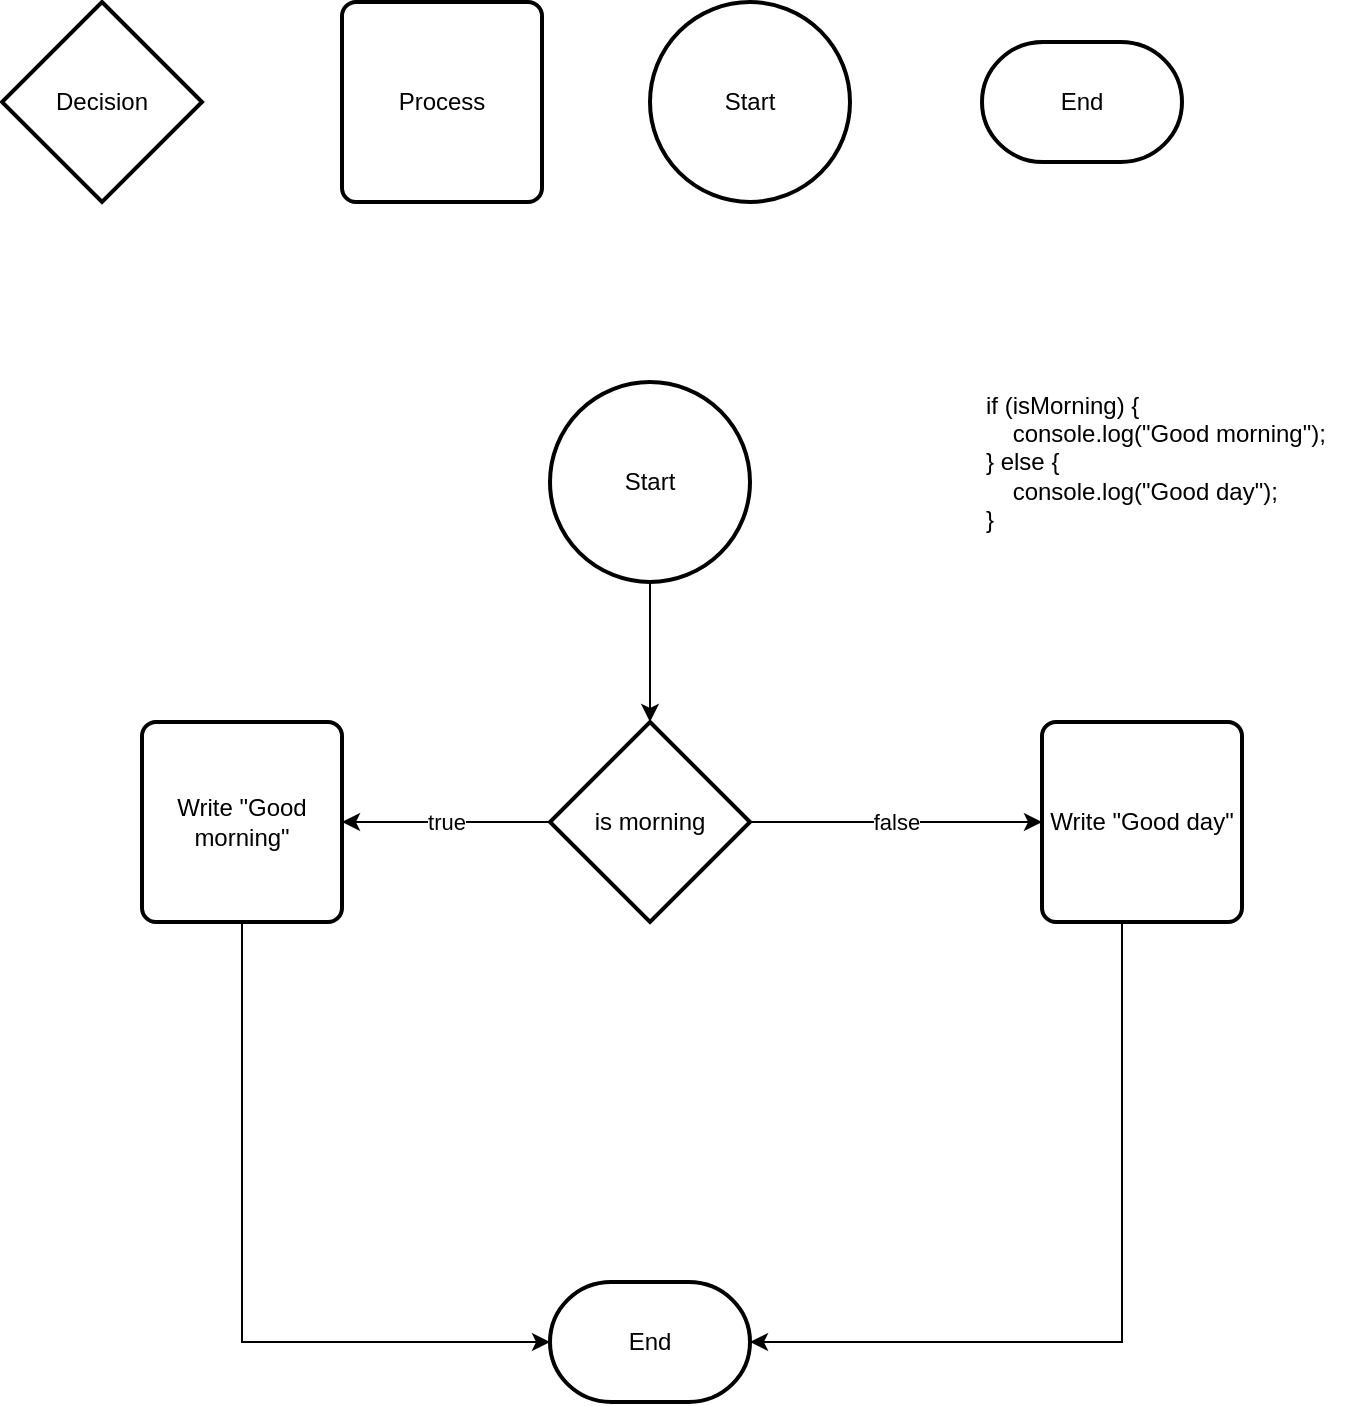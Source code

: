 <mxfile version="14.9.0" type="github" pages="6">
  <diagram id="Y5a2vj_OQzmGsMsnUOmU" name="Say hello">
    <mxGraphModel dx="1422" dy="781" grid="1" gridSize="10" guides="1" tooltips="1" connect="1" arrows="1" fold="1" page="1" pageScale="1" pageWidth="827" pageHeight="1169" math="0" shadow="0">
      <root>
        <mxCell id="0" />
        <mxCell id="1" parent="0" />
        <mxCell id="wNUS6FdOR8mtn1y2jUmh-1" value="Decision" style="strokeWidth=2;html=1;shape=mxgraph.flowchart.decision;whiteSpace=wrap;" parent="1" vertex="1">
          <mxGeometry x="40" y="40" width="100" height="100" as="geometry" />
        </mxCell>
        <mxCell id="wNUS6FdOR8mtn1y2jUmh-2" value="Process" style="rounded=1;whiteSpace=wrap;html=1;absoluteArcSize=1;arcSize=14;strokeWidth=2;" parent="1" vertex="1">
          <mxGeometry x="210" y="40" width="100" height="100" as="geometry" />
        </mxCell>
        <mxCell id="wNUS6FdOR8mtn1y2jUmh-4" value="Start" style="strokeWidth=2;html=1;shape=mxgraph.flowchart.start_2;whiteSpace=wrap;" parent="1" vertex="1">
          <mxGeometry x="364" y="40" width="100" height="100" as="geometry" />
        </mxCell>
        <mxCell id="wNUS6FdOR8mtn1y2jUmh-5" value="End" style="strokeWidth=2;html=1;shape=mxgraph.flowchart.terminator;whiteSpace=wrap;" parent="1" vertex="1">
          <mxGeometry x="530" y="60" width="100" height="60" as="geometry" />
        </mxCell>
        <mxCell id="wNUS6FdOR8mtn1y2jUmh-8" style="edgeStyle=orthogonalEdgeStyle;rounded=0;orthogonalLoop=1;jettySize=auto;html=1;" parent="1" source="wNUS6FdOR8mtn1y2jUmh-6" target="wNUS6FdOR8mtn1y2jUmh-7" edge="1">
          <mxGeometry relative="1" as="geometry" />
        </mxCell>
        <mxCell id="wNUS6FdOR8mtn1y2jUmh-6" value="Start" style="strokeWidth=2;html=1;shape=mxgraph.flowchart.start_2;whiteSpace=wrap;" parent="1" vertex="1">
          <mxGeometry x="314" y="230" width="100" height="100" as="geometry" />
        </mxCell>
        <mxCell id="wNUS6FdOR8mtn1y2jUmh-10" value="true" style="edgeStyle=orthogonalEdgeStyle;rounded=0;orthogonalLoop=1;jettySize=auto;html=1;entryX=1;entryY=0.5;entryDx=0;entryDy=0;" parent="1" source="wNUS6FdOR8mtn1y2jUmh-7" target="wNUS6FdOR8mtn1y2jUmh-9" edge="1">
          <mxGeometry relative="1" as="geometry" />
        </mxCell>
        <mxCell id="wNUS6FdOR8mtn1y2jUmh-13" value="&lt;div&gt;false&lt;/div&gt;" style="edgeStyle=orthogonalEdgeStyle;rounded=0;orthogonalLoop=1;jettySize=auto;html=1;" parent="1" source="wNUS6FdOR8mtn1y2jUmh-7" target="wNUS6FdOR8mtn1y2jUmh-12" edge="1">
          <mxGeometry relative="1" as="geometry" />
        </mxCell>
        <mxCell id="wNUS6FdOR8mtn1y2jUmh-7" value="is morning" style="strokeWidth=2;html=1;shape=mxgraph.flowchart.decision;whiteSpace=wrap;" parent="1" vertex="1">
          <mxGeometry x="314" y="400" width="100" height="100" as="geometry" />
        </mxCell>
        <mxCell id="wNUS6FdOR8mtn1y2jUmh-15" style="edgeStyle=orthogonalEdgeStyle;rounded=0;orthogonalLoop=1;jettySize=auto;html=1;entryX=0;entryY=0.5;entryDx=0;entryDy=0;entryPerimeter=0;" parent="1" source="wNUS6FdOR8mtn1y2jUmh-9" target="wNUS6FdOR8mtn1y2jUmh-14" edge="1">
          <mxGeometry relative="1" as="geometry">
            <Array as="points">
              <mxPoint x="160" y="710" />
            </Array>
          </mxGeometry>
        </mxCell>
        <mxCell id="wNUS6FdOR8mtn1y2jUmh-9" value="Write &quot;Good morning&quot;" style="rounded=1;whiteSpace=wrap;html=1;absoluteArcSize=1;arcSize=14;strokeWidth=2;" parent="1" vertex="1">
          <mxGeometry x="110" y="400" width="100" height="100" as="geometry" />
        </mxCell>
        <mxCell id="wNUS6FdOR8mtn1y2jUmh-16" style="edgeStyle=orthogonalEdgeStyle;rounded=0;orthogonalLoop=1;jettySize=auto;html=1;entryX=1;entryY=0.5;entryDx=0;entryDy=0;entryPerimeter=0;" parent="1" source="wNUS6FdOR8mtn1y2jUmh-12" target="wNUS6FdOR8mtn1y2jUmh-14" edge="1">
          <mxGeometry relative="1" as="geometry">
            <Array as="points">
              <mxPoint x="600" y="710" />
            </Array>
          </mxGeometry>
        </mxCell>
        <mxCell id="wNUS6FdOR8mtn1y2jUmh-12" value="Write &quot;Good day&quot;" style="rounded=1;whiteSpace=wrap;html=1;absoluteArcSize=1;arcSize=14;strokeWidth=2;" parent="1" vertex="1">
          <mxGeometry x="560" y="400" width="100" height="100" as="geometry" />
        </mxCell>
        <mxCell id="wNUS6FdOR8mtn1y2jUmh-14" value="End" style="strokeWidth=2;html=1;shape=mxgraph.flowchart.terminator;whiteSpace=wrap;" parent="1" vertex="1">
          <mxGeometry x="314" y="680" width="100" height="60" as="geometry" />
        </mxCell>
        <mxCell id="ftzjLBgZNZGpAym3wlFw-1" value="&lt;div&gt;if (isMorning) {&lt;/div&gt;&lt;div&gt;&amp;nbsp;&amp;nbsp;&amp;nbsp; console.log(&quot;Good morning&quot;);&lt;/div&gt;&lt;div&gt;} else {&lt;/div&gt;&lt;div&gt;&amp;nbsp;&amp;nbsp;&amp;nbsp; console.log(&quot;Good day&quot;);&lt;/div&gt;&lt;div&gt;}&lt;br&gt;&lt;/div&gt;" style="text;html=1;align=left;verticalAlign=middle;resizable=0;points=[];autosize=1;strokeColor=none;" parent="1" vertex="1">
          <mxGeometry x="530" y="230" width="190" height="80" as="geometry" />
        </mxCell>
      </root>
    </mxGraphModel>
  </diagram>
  <diagram name="Buy bread" id="WavWvkCAXRa1i_9AfO5F">
    <mxGraphModel dx="1422" dy="781" grid="1" gridSize="10" guides="1" tooltips="1" connect="1" arrows="1" fold="1" page="1" pageScale="1" pageWidth="827" pageHeight="1169" math="0" shadow="0">
      <root>
        <mxCell id="6FgMODrh_we2EhlMn0q0-0" />
        <mxCell id="6FgMODrh_we2EhlMn0q0-1" parent="6FgMODrh_we2EhlMn0q0-0" />
        <mxCell id="msH5zjxl-tBevuuSO7mj-2" value="true" style="edgeStyle=orthogonalEdgeStyle;rounded=0;orthogonalLoop=1;jettySize=auto;html=1;" parent="6FgMODrh_we2EhlMn0q0-1" source="6FgMODrh_we2EhlMn0q0-2" target="msH5zjxl-tBevuuSO7mj-1" edge="1">
          <mxGeometry relative="1" as="geometry" />
        </mxCell>
        <mxCell id="msH5zjxl-tBevuuSO7mj-3" value="false" style="edgeStyle=orthogonalEdgeStyle;rounded=0;orthogonalLoop=1;jettySize=auto;html=1;entryX=0;entryY=0.5;entryDx=0;entryDy=0;entryPerimeter=0;" parent="6FgMODrh_we2EhlMn0q0-1" source="6FgMODrh_we2EhlMn0q0-2" target="6FgMODrh_we2EhlMn0q0-5" edge="1">
          <mxGeometry relative="1" as="geometry" />
        </mxCell>
        <mxCell id="6FgMODrh_we2EhlMn0q0-2" value="Shop has bread" style="strokeWidth=2;html=1;shape=mxgraph.flowchart.decision;whiteSpace=wrap;" parent="6FgMODrh_we2EhlMn0q0-1" vertex="1">
          <mxGeometry x="330" y="380" width="100" height="100" as="geometry" />
        </mxCell>
        <mxCell id="6FgMODrh_we2EhlMn0q0-3" value="Process" style="rounded=1;whiteSpace=wrap;html=1;absoluteArcSize=1;arcSize=14;strokeWidth=2;" parent="6FgMODrh_we2EhlMn0q0-1" vertex="1">
          <mxGeometry x="210" y="40" width="100" height="100" as="geometry" />
        </mxCell>
        <mxCell id="6FgMODrh_we2EhlMn0q0-4" value="Start" style="strokeWidth=2;html=1;shape=mxgraph.flowchart.start_2;whiteSpace=wrap;" parent="6FgMODrh_we2EhlMn0q0-1" vertex="1">
          <mxGeometry x="364" y="40" width="100" height="100" as="geometry" />
        </mxCell>
        <mxCell id="6FgMODrh_we2EhlMn0q0-5" value="End" style="strokeWidth=2;html=1;shape=mxgraph.flowchart.terminator;whiteSpace=wrap;" parent="6FgMODrh_we2EhlMn0q0-1" vertex="1">
          <mxGeometry x="590" y="400" width="100" height="60" as="geometry" />
        </mxCell>
        <mxCell id="6FgMODrh_we2EhlMn0q0-17" style="edgeStyle=orthogonalEdgeStyle;rounded=0;orthogonalLoop=1;jettySize=auto;html=1;" parent="6FgMODrh_we2EhlMn0q0-1" source="6FgMODrh_we2EhlMn0q0-16" target="6FgMODrh_we2EhlMn0q0-2" edge="1">
          <mxGeometry relative="1" as="geometry" />
        </mxCell>
        <mxCell id="6FgMODrh_we2EhlMn0q0-16" value="Start" style="strokeWidth=2;html=1;shape=mxgraph.flowchart.start_2;whiteSpace=wrap;" parent="6FgMODrh_we2EhlMn0q0-1" vertex="1">
          <mxGeometry x="330" y="200" width="100" height="100" as="geometry" />
        </mxCell>
        <mxCell id="msH5zjxl-tBevuuSO7mj-0" value="Decision" style="strokeWidth=2;html=1;shape=mxgraph.flowchart.decision;whiteSpace=wrap;" parent="6FgMODrh_we2EhlMn0q0-1" vertex="1">
          <mxGeometry x="40" y="40" width="100" height="100" as="geometry" />
        </mxCell>
        <mxCell id="msH5zjxl-tBevuuSO7mj-4" style="edgeStyle=orthogonalEdgeStyle;rounded=0;orthogonalLoop=1;jettySize=auto;html=1;entryX=0.5;entryY=1;entryDx=0;entryDy=0;entryPerimeter=0;" parent="6FgMODrh_we2EhlMn0q0-1" source="msH5zjxl-tBevuuSO7mj-1" target="6FgMODrh_we2EhlMn0q0-2" edge="1">
          <mxGeometry relative="1" as="geometry">
            <Array as="points">
              <mxPoint x="160" y="570" />
              <mxPoint x="380" y="570" />
            </Array>
          </mxGeometry>
        </mxCell>
        <mxCell id="msH5zjxl-tBevuuSO7mj-1" value="Buy 1 piece of bread" style="rounded=1;whiteSpace=wrap;html=1;absoluteArcSize=1;arcSize=14;strokeWidth=2;" parent="6FgMODrh_we2EhlMn0q0-1" vertex="1">
          <mxGeometry x="100" y="380" width="100" height="100" as="geometry" />
        </mxCell>
        <mxCell id="7EnZ2ab179CBCZkg-KlF-0" value="End" style="strokeWidth=2;html=1;shape=mxgraph.flowchart.terminator;whiteSpace=wrap;" parent="6FgMODrh_we2EhlMn0q0-1" vertex="1">
          <mxGeometry x="540" y="60" width="100" height="60" as="geometry" />
        </mxCell>
        <mxCell id="7EnZ2ab179CBCZkg-KlF-1" value="&lt;div&gt;while (shop.hasBread()) {&lt;/div&gt;&lt;div&gt;&amp;nbsp;&amp;nbsp;&amp;nbsp; buyOnePieceOfBread();&lt;br&gt;&lt;/div&gt;&lt;div&gt;}&lt;br&gt;&lt;/div&gt;" style="text;html=1;align=left;verticalAlign=middle;resizable=0;points=[];autosize=1;strokeColor=none;" parent="6FgMODrh_we2EhlMn0q0-1" vertex="1">
          <mxGeometry x="540" y="175" width="160" height="50" as="geometry" />
        </mxCell>
      </root>
    </mxGraphModel>
  </diagram>
  <diagram name="Line of stars" id="p4W7nrzcCYBFfy-iRy0a">
    <mxGraphModel dx="1422" dy="781" grid="1" gridSize="10" guides="1" tooltips="1" connect="1" arrows="1" fold="1" page="1" pageScale="1" pageWidth="827" pageHeight="1169" math="0" shadow="0">
      <root>
        <mxCell id="DqWse3bgvRG8Bnr3TOvx-0" />
        <mxCell id="DqWse3bgvRG8Bnr3TOvx-1" parent="DqWse3bgvRG8Bnr3TOvx-0" />
        <mxCell id="DqWse3bgvRG8Bnr3TOvx-2" value="true" style="edgeStyle=orthogonalEdgeStyle;rounded=0;orthogonalLoop=1;jettySize=auto;html=1;" parent="DqWse3bgvRG8Bnr3TOvx-1" source="DqWse3bgvRG8Bnr3TOvx-4" target="DqWse3bgvRG8Bnr3TOvx-12" edge="1">
          <mxGeometry relative="1" as="geometry" />
        </mxCell>
        <mxCell id="DqWse3bgvRG8Bnr3TOvx-3" value="false" style="edgeStyle=orthogonalEdgeStyle;rounded=0;orthogonalLoop=1;jettySize=auto;html=1;entryX=0;entryY=0.5;entryDx=0;entryDy=0;entryPerimeter=0;" parent="DqWse3bgvRG8Bnr3TOvx-1" source="DqWse3bgvRG8Bnr3TOvx-4" target="DqWse3bgvRG8Bnr3TOvx-7" edge="1">
          <mxGeometry relative="1" as="geometry" />
        </mxCell>
        <mxCell id="DqWse3bgvRG8Bnr3TOvx-4" value="counter &amp;lt; 10" style="strokeWidth=2;html=1;shape=mxgraph.flowchart.decision;whiteSpace=wrap;" parent="DqWse3bgvRG8Bnr3TOvx-1" vertex="1">
          <mxGeometry x="330" y="550" width="100" height="100" as="geometry" />
        </mxCell>
        <mxCell id="jE8JfjqD0nyGsPPF13w--1" value="" style="edgeStyle=orthogonalEdgeStyle;rounded=0;orthogonalLoop=1;jettySize=auto;html=1;" parent="DqWse3bgvRG8Bnr3TOvx-1" source="DqWse3bgvRG8Bnr3TOvx-5" target="DqWse3bgvRG8Bnr3TOvx-4" edge="1">
          <mxGeometry relative="1" as="geometry" />
        </mxCell>
        <mxCell id="DqWse3bgvRG8Bnr3TOvx-5" value="Initialise counter to 0" style="rounded=1;whiteSpace=wrap;html=1;absoluteArcSize=1;arcSize=14;strokeWidth=2;" parent="DqWse3bgvRG8Bnr3TOvx-1" vertex="1">
          <mxGeometry x="330" y="360" width="100" height="100" as="geometry" />
        </mxCell>
        <mxCell id="DqWse3bgvRG8Bnr3TOvx-6" value="Start" style="strokeWidth=2;html=1;shape=mxgraph.flowchart.start_2;whiteSpace=wrap;" parent="DqWse3bgvRG8Bnr3TOvx-1" vertex="1">
          <mxGeometry x="364" y="40" width="100" height="100" as="geometry" />
        </mxCell>
        <mxCell id="DqWse3bgvRG8Bnr3TOvx-7" value="End" style="strokeWidth=2;html=1;shape=mxgraph.flowchart.terminator;whiteSpace=wrap;" parent="DqWse3bgvRG8Bnr3TOvx-1" vertex="1">
          <mxGeometry x="590" y="570" width="100" height="60" as="geometry" />
        </mxCell>
        <mxCell id="DqWse3bgvRG8Bnr3TOvx-8" style="edgeStyle=orthogonalEdgeStyle;rounded=0;orthogonalLoop=1;jettySize=auto;html=1;" parent="DqWse3bgvRG8Bnr3TOvx-1" source="DqWse3bgvRG8Bnr3TOvx-9" edge="1">
          <mxGeometry relative="1" as="geometry">
            <mxPoint x="380" y="360" as="targetPoint" />
          </mxGeometry>
        </mxCell>
        <mxCell id="DqWse3bgvRG8Bnr3TOvx-9" value="Start" style="strokeWidth=2;html=1;shape=mxgraph.flowchart.start_2;whiteSpace=wrap;" parent="DqWse3bgvRG8Bnr3TOvx-1" vertex="1">
          <mxGeometry x="330" y="200" width="100" height="100" as="geometry" />
        </mxCell>
        <mxCell id="DqWse3bgvRG8Bnr3TOvx-10" value="Decision" style="strokeWidth=2;html=1;shape=mxgraph.flowchart.decision;whiteSpace=wrap;" parent="DqWse3bgvRG8Bnr3TOvx-1" vertex="1">
          <mxGeometry x="40" y="40" width="100" height="100" as="geometry" />
        </mxCell>
        <mxCell id="jE8JfjqD0nyGsPPF13w--4" value="" style="edgeStyle=orthogonalEdgeStyle;rounded=0;orthogonalLoop=1;jettySize=auto;html=1;" parent="DqWse3bgvRG8Bnr3TOvx-1" source="DqWse3bgvRG8Bnr3TOvx-12" target="jE8JfjqD0nyGsPPF13w--3" edge="1">
          <mxGeometry relative="1" as="geometry" />
        </mxCell>
        <mxCell id="DqWse3bgvRG8Bnr3TOvx-12" value="write one *" style="rounded=1;whiteSpace=wrap;html=1;absoluteArcSize=1;arcSize=14;strokeWidth=2;" parent="DqWse3bgvRG8Bnr3TOvx-1" vertex="1">
          <mxGeometry x="100" y="550" width="100" height="100" as="geometry" />
        </mxCell>
        <mxCell id="DqWse3bgvRG8Bnr3TOvx-13" value="End" style="strokeWidth=2;html=1;shape=mxgraph.flowchart.terminator;whiteSpace=wrap;" parent="DqWse3bgvRG8Bnr3TOvx-1" vertex="1">
          <mxGeometry x="540" y="60" width="100" height="60" as="geometry" />
        </mxCell>
        <mxCell id="DqWse3bgvRG8Bnr3TOvx-14" value="&lt;div&gt;let counter = 0;&lt;br&gt;&lt;/div&gt;&lt;div&gt;while (counter &amp;lt; 10) {&lt;/div&gt;&lt;div&gt;&amp;nbsp;&amp;nbsp;&amp;nbsp; console.log(&#39;*&#39;);&lt;/div&gt;&lt;div&gt;&amp;nbsp;&amp;nbsp;&amp;nbsp; counter = counter + 1;&lt;br&gt;&lt;/div&gt;&lt;div&gt;}&lt;br&gt;&lt;/div&gt;" style="text;html=1;align=left;verticalAlign=middle;resizable=0;points=[];autosize=1;strokeColor=none;" parent="DqWse3bgvRG8Bnr3TOvx-1" vertex="1">
          <mxGeometry x="540" y="160" width="150" height="80" as="geometry" />
        </mxCell>
        <mxCell id="jE8JfjqD0nyGsPPF13w--2" value="Process" style="rounded=1;whiteSpace=wrap;html=1;absoluteArcSize=1;arcSize=14;strokeWidth=2;" parent="DqWse3bgvRG8Bnr3TOvx-1" vertex="1">
          <mxGeometry x="200" y="40" width="100" height="100" as="geometry" />
        </mxCell>
        <mxCell id="jE8JfjqD0nyGsPPF13w--5" style="edgeStyle=orthogonalEdgeStyle;rounded=0;orthogonalLoop=1;jettySize=auto;html=1;entryX=0.5;entryY=1;entryDx=0;entryDy=0;entryPerimeter=0;" parent="DqWse3bgvRG8Bnr3TOvx-1" source="jE8JfjqD0nyGsPPF13w--3" target="DqWse3bgvRG8Bnr3TOvx-4" edge="1">
          <mxGeometry relative="1" as="geometry" />
        </mxCell>
        <mxCell id="jE8JfjqD0nyGsPPF13w--3" value="Increment the counter by 1" style="rounded=1;whiteSpace=wrap;html=1;absoluteArcSize=1;arcSize=14;strokeWidth=2;" parent="DqWse3bgvRG8Bnr3TOvx-1" vertex="1">
          <mxGeometry x="100" y="740" width="100" height="100" as="geometry" />
        </mxCell>
      </root>
    </mxGraphModel>
  </diagram>
  <diagram id="r1QrRiqv8Yw6g9XOdqj7" name="Stardash">
    <mxGraphModel dx="1422" dy="781" grid="1" gridSize="10" guides="1" tooltips="1" connect="1" arrows="1" fold="1" page="1" pageScale="1" pageWidth="827" pageHeight="1169" math="0" shadow="0">
      <root>
        <mxCell id="m4nPwGEj-3W61fiVQZei-0" />
        <mxCell id="m4nPwGEj-3W61fiVQZei-1" parent="m4nPwGEj-3W61fiVQZei-0" />
        <mxCell id="yTi6UgXoOPObckNXC-Yf-0" value="true" style="edgeStyle=orthogonalEdgeStyle;rounded=0;orthogonalLoop=1;jettySize=auto;html=1;entryX=0.5;entryY=0;entryDx=0;entryDy=0;entryPerimeter=0;" parent="m4nPwGEj-3W61fiVQZei-1" source="yTi6UgXoOPObckNXC-Yf-2" target="yTi6UgXoOPObckNXC-Yf-17" edge="1">
          <mxGeometry relative="1" as="geometry">
            <mxPoint x="250" y="570" as="targetPoint" />
          </mxGeometry>
        </mxCell>
        <mxCell id="yTi6UgXoOPObckNXC-Yf-1" value="false" style="edgeStyle=orthogonalEdgeStyle;rounded=0;orthogonalLoop=1;jettySize=auto;html=1;entryX=0;entryY=0.5;entryDx=0;entryDy=0;entryPerimeter=0;" parent="m4nPwGEj-3W61fiVQZei-1" source="yTi6UgXoOPObckNXC-Yf-2" target="yTi6UgXoOPObckNXC-Yf-6" edge="1">
          <mxGeometry relative="1" as="geometry" />
        </mxCell>
        <mxCell id="yTi6UgXoOPObckNXC-Yf-2" value="counter &amp;lt; 10" style="strokeWidth=2;html=1;shape=mxgraph.flowchart.decision;whiteSpace=wrap;" parent="m4nPwGEj-3W61fiVQZei-1" vertex="1">
          <mxGeometry x="330" y="550" width="100" height="100" as="geometry" />
        </mxCell>
        <mxCell id="yTi6UgXoOPObckNXC-Yf-3" value="" style="edgeStyle=orthogonalEdgeStyle;rounded=0;orthogonalLoop=1;jettySize=auto;html=1;" parent="m4nPwGEj-3W61fiVQZei-1" source="yTi6UgXoOPObckNXC-Yf-4" target="yTi6UgXoOPObckNXC-Yf-2" edge="1">
          <mxGeometry relative="1" as="geometry" />
        </mxCell>
        <mxCell id="yTi6UgXoOPObckNXC-Yf-4" value="Initialise counter to 0" style="rounded=1;whiteSpace=wrap;html=1;absoluteArcSize=1;arcSize=14;strokeWidth=2;" parent="m4nPwGEj-3W61fiVQZei-1" vertex="1">
          <mxGeometry x="330" y="360" width="100" height="100" as="geometry" />
        </mxCell>
        <mxCell id="yTi6UgXoOPObckNXC-Yf-5" value="Start" style="strokeWidth=2;html=1;shape=mxgraph.flowchart.start_2;whiteSpace=wrap;" parent="m4nPwGEj-3W61fiVQZei-1" vertex="1">
          <mxGeometry x="364" y="40" width="100" height="100" as="geometry" />
        </mxCell>
        <mxCell id="yTi6UgXoOPObckNXC-Yf-6" value="End" style="strokeWidth=2;html=1;shape=mxgraph.flowchart.terminator;whiteSpace=wrap;" parent="m4nPwGEj-3W61fiVQZei-1" vertex="1">
          <mxGeometry x="590" y="570" width="100" height="60" as="geometry" />
        </mxCell>
        <mxCell id="yTi6UgXoOPObckNXC-Yf-7" style="edgeStyle=orthogonalEdgeStyle;rounded=0;orthogonalLoop=1;jettySize=auto;html=1;" parent="m4nPwGEj-3W61fiVQZei-1" source="yTi6UgXoOPObckNXC-Yf-8" edge="1">
          <mxGeometry relative="1" as="geometry">
            <mxPoint x="380" y="360" as="targetPoint" />
          </mxGeometry>
        </mxCell>
        <mxCell id="yTi6UgXoOPObckNXC-Yf-8" value="Start" style="strokeWidth=2;html=1;shape=mxgraph.flowchart.start_2;whiteSpace=wrap;" parent="m4nPwGEj-3W61fiVQZei-1" vertex="1">
          <mxGeometry x="330" y="200" width="100" height="100" as="geometry" />
        </mxCell>
        <mxCell id="yTi6UgXoOPObckNXC-Yf-9" value="Decision" style="strokeWidth=2;html=1;shape=mxgraph.flowchart.decision;whiteSpace=wrap;" parent="m4nPwGEj-3W61fiVQZei-1" vertex="1">
          <mxGeometry x="40" y="40" width="100" height="100" as="geometry" />
        </mxCell>
        <mxCell id="yTi6UgXoOPObckNXC-Yf-10" value="" style="edgeStyle=orthogonalEdgeStyle;rounded=0;orthogonalLoop=1;jettySize=auto;html=1;exitX=0.5;exitY=1;exitDx=0;exitDy=0;entryX=0;entryY=0.5;entryDx=0;entryDy=0;" parent="m4nPwGEj-3W61fiVQZei-1" source="yTi6UgXoOPObckNXC-Yf-11" target="yTi6UgXoOPObckNXC-Yf-16" edge="1">
          <mxGeometry relative="1" as="geometry" />
        </mxCell>
        <mxCell id="yTi6UgXoOPObckNXC-Yf-11" value="write one -" style="rounded=1;whiteSpace=wrap;html=1;absoluteArcSize=1;arcSize=14;strokeWidth=2;" parent="m4nPwGEj-3W61fiVQZei-1" vertex="1">
          <mxGeometry x="10" y="890" width="100" height="100" as="geometry" />
        </mxCell>
        <mxCell id="yTi6UgXoOPObckNXC-Yf-12" value="End" style="strokeWidth=2;html=1;shape=mxgraph.flowchart.terminator;whiteSpace=wrap;" parent="m4nPwGEj-3W61fiVQZei-1" vertex="1">
          <mxGeometry x="540" y="60" width="100" height="60" as="geometry" />
        </mxCell>
        <mxCell id="yTi6UgXoOPObckNXC-Yf-13" value="&lt;div&gt;let counter = 0;&lt;br&gt;&lt;/div&gt;&lt;div&gt;while (counter &amp;lt; 10) {&lt;/div&gt;&lt;div&gt;&amp;nbsp;&amp;nbsp;&amp;nbsp; if (counter % 2 === 1) {&lt;/div&gt;&lt;div&gt;&amp;nbsp;&amp;nbsp;&amp;nbsp;&amp;nbsp;&amp;nbsp;&amp;nbsp;&amp;nbsp; console.log(&#39;-&#39;);&lt;/div&gt;&lt;div&gt;&amp;nbsp;&amp;nbsp;&amp;nbsp; } else {&lt;/div&gt;&lt;div&gt;&amp;nbsp; &amp;nbsp;&amp;nbsp; &amp;nbsp;&amp;nbsp; console.log(&#39;*&#39;);&lt;/div&gt;&lt;div&gt;&amp;nbsp;&amp;nbsp;&amp;nbsp; }&lt;br&gt;&lt;/div&gt;&lt;div&gt;&amp;nbsp;&amp;nbsp;&amp;nbsp; counter = counter + 1;&lt;br&gt;&lt;/div&gt;&lt;div&gt;}&lt;br&gt;&lt;/div&gt;" style="text;html=1;align=left;verticalAlign=middle;resizable=0;points=[];autosize=1;strokeColor=none;" parent="m4nPwGEj-3W61fiVQZei-1" vertex="1">
          <mxGeometry x="580" y="200" width="150" height="130" as="geometry" />
        </mxCell>
        <mxCell id="yTi6UgXoOPObckNXC-Yf-14" value="Process" style="rounded=1;whiteSpace=wrap;html=1;absoluteArcSize=1;arcSize=14;strokeWidth=2;" parent="m4nPwGEj-3W61fiVQZei-1" vertex="1">
          <mxGeometry x="200" y="40" width="100" height="100" as="geometry" />
        </mxCell>
        <mxCell id="yTi6UgXoOPObckNXC-Yf-15" style="edgeStyle=orthogonalEdgeStyle;rounded=0;orthogonalLoop=1;jettySize=auto;html=1;entryX=0.5;entryY=1;entryDx=0;entryDy=0;entryPerimeter=0;" parent="m4nPwGEj-3W61fiVQZei-1" source="yTi6UgXoOPObckNXC-Yf-16" target="yTi6UgXoOPObckNXC-Yf-2" edge="1">
          <mxGeometry relative="1" as="geometry" />
        </mxCell>
        <mxCell id="yTi6UgXoOPObckNXC-Yf-16" value="Increment the counter by 1" style="rounded=1;whiteSpace=wrap;html=1;absoluteArcSize=1;arcSize=14;strokeWidth=2;" parent="m4nPwGEj-3W61fiVQZei-1" vertex="1">
          <mxGeometry x="150" y="1090" width="100" height="100" as="geometry" />
        </mxCell>
        <mxCell id="yTi6UgXoOPObckNXC-Yf-18" value="true" style="edgeStyle=orthogonalEdgeStyle;rounded=0;orthogonalLoop=1;jettySize=auto;html=1;entryX=0.5;entryY=0;entryDx=0;entryDy=0;exitX=0;exitY=0.5;exitDx=0;exitDy=0;exitPerimeter=0;" parent="m4nPwGEj-3W61fiVQZei-1" source="yTi6UgXoOPObckNXC-Yf-17" target="yTi6UgXoOPObckNXC-Yf-11" edge="1">
          <mxGeometry relative="1" as="geometry">
            <Array as="points">
              <mxPoint x="60" y="700" />
            </Array>
          </mxGeometry>
        </mxCell>
        <mxCell id="yTi6UgXoOPObckNXC-Yf-20" value="false" style="edgeStyle=orthogonalEdgeStyle;rounded=0;orthogonalLoop=1;jettySize=auto;html=1;entryX=0.5;entryY=0;entryDx=0;entryDy=0;" parent="m4nPwGEj-3W61fiVQZei-1" source="yTi6UgXoOPObckNXC-Yf-17" target="yTi6UgXoOPObckNXC-Yf-19" edge="1">
          <mxGeometry relative="1" as="geometry" />
        </mxCell>
        <mxCell id="yTi6UgXoOPObckNXC-Yf-17" value="counter is odd" style="strokeWidth=2;html=1;shape=mxgraph.flowchart.decision;whiteSpace=wrap;" parent="m4nPwGEj-3W61fiVQZei-1" vertex="1">
          <mxGeometry x="130" y="650" width="100" height="100" as="geometry" />
        </mxCell>
        <mxCell id="yTi6UgXoOPObckNXC-Yf-21" style="edgeStyle=orthogonalEdgeStyle;rounded=0;orthogonalLoop=1;jettySize=auto;html=1;entryX=0.5;entryY=0;entryDx=0;entryDy=0;" parent="m4nPwGEj-3W61fiVQZei-1" source="yTi6UgXoOPObckNXC-Yf-19" target="yTi6UgXoOPObckNXC-Yf-16" edge="1">
          <mxGeometry relative="1" as="geometry" />
        </mxCell>
        <mxCell id="yTi6UgXoOPObckNXC-Yf-19" value="&lt;div&gt;write one *&lt;/div&gt;" style="rounded=1;whiteSpace=wrap;html=1;absoluteArcSize=1;arcSize=14;strokeWidth=2;" parent="m4nPwGEj-3W61fiVQZei-1" vertex="1">
          <mxGeometry x="250" y="880" width="100" height="100" as="geometry" />
        </mxCell>
      </root>
    </mxGraphModel>
  </diagram>
  <diagram name="Stardash on one line" id="syY3ea4Wi8CvEbJ4uB7d">
    <mxGraphModel dx="1422" dy="781" grid="1" gridSize="10" guides="1" tooltips="1" connect="1" arrows="1" fold="1" page="1" pageScale="1" pageWidth="827" pageHeight="1169" math="0" shadow="0">
      <root>
        <mxCell id="iZLDtwusIjxUd945Edg7-0" />
        <mxCell id="iZLDtwusIjxUd945Edg7-1" parent="iZLDtwusIjxUd945Edg7-0" />
        <mxCell id="iZLDtwusIjxUd945Edg7-2" value="true" style="edgeStyle=orthogonalEdgeStyle;rounded=0;orthogonalLoop=1;jettySize=auto;html=1;entryX=0.5;entryY=0;entryDx=0;entryDy=0;entryPerimeter=0;" edge="1" parent="iZLDtwusIjxUd945Edg7-1" source="iZLDtwusIjxUd945Edg7-4" target="iZLDtwusIjxUd945Edg7-21">
          <mxGeometry relative="1" as="geometry">
            <mxPoint x="250" y="570" as="targetPoint" />
          </mxGeometry>
        </mxCell>
        <mxCell id="iZLDtwusIjxUd945Edg7-3" value="false" style="edgeStyle=orthogonalEdgeStyle;rounded=0;orthogonalLoop=1;jettySize=auto;html=1;entryX=0;entryY=0.5;entryDx=0;entryDy=0;" edge="1" parent="iZLDtwusIjxUd945Edg7-1" source="iZLDtwusIjxUd945Edg7-4" target="iZLDtwusIjxUd945Edg7-28">
          <mxGeometry relative="1" as="geometry">
            <mxPoint x="500" y="630" as="targetPoint" />
          </mxGeometry>
        </mxCell>
        <mxCell id="iZLDtwusIjxUd945Edg7-4" value="counter &amp;lt; 10" style="strokeWidth=2;html=1;shape=mxgraph.flowchart.decision;whiteSpace=wrap;" vertex="1" parent="iZLDtwusIjxUd945Edg7-1">
          <mxGeometry x="330" y="580" width="100" height="100" as="geometry" />
        </mxCell>
        <mxCell id="iZLDtwusIjxUd945Edg7-26" value="" style="edgeStyle=orthogonalEdgeStyle;rounded=0;orthogonalLoop=1;jettySize=auto;html=1;" edge="1" parent="iZLDtwusIjxUd945Edg7-1" source="iZLDtwusIjxUd945Edg7-6" target="iZLDtwusIjxUd945Edg7-24">
          <mxGeometry relative="1" as="geometry" />
        </mxCell>
        <mxCell id="iZLDtwusIjxUd945Edg7-6" value="Initialise counter to 0" style="rounded=1;whiteSpace=wrap;html=1;absoluteArcSize=1;arcSize=14;strokeWidth=2;" vertex="1" parent="iZLDtwusIjxUd945Edg7-1">
          <mxGeometry x="330" y="280" width="100" height="100" as="geometry" />
        </mxCell>
        <mxCell id="iZLDtwusIjxUd945Edg7-7" value="Start" style="strokeWidth=2;html=1;shape=mxgraph.flowchart.start_2;whiteSpace=wrap;" vertex="1" parent="iZLDtwusIjxUd945Edg7-1">
          <mxGeometry x="364" y="40" width="100" height="100" as="geometry" />
        </mxCell>
        <mxCell id="iZLDtwusIjxUd945Edg7-8" value="End" style="strokeWidth=2;html=1;shape=mxgraph.flowchart.terminator;whiteSpace=wrap;" vertex="1" parent="iZLDtwusIjxUd945Edg7-1">
          <mxGeometry x="700" y="600" width="100" height="60" as="geometry" />
        </mxCell>
        <mxCell id="iZLDtwusIjxUd945Edg7-9" style="edgeStyle=orthogonalEdgeStyle;rounded=0;orthogonalLoop=1;jettySize=auto;html=1;" edge="1" parent="iZLDtwusIjxUd945Edg7-1" source="iZLDtwusIjxUd945Edg7-10">
          <mxGeometry relative="1" as="geometry">
            <mxPoint x="380" y="280" as="targetPoint" />
          </mxGeometry>
        </mxCell>
        <mxCell id="iZLDtwusIjxUd945Edg7-10" value="Start" style="strokeWidth=2;html=1;shape=mxgraph.flowchart.start_2;whiteSpace=wrap;" vertex="1" parent="iZLDtwusIjxUd945Edg7-1">
          <mxGeometry x="330" y="150" width="100" height="100" as="geometry" />
        </mxCell>
        <mxCell id="iZLDtwusIjxUd945Edg7-11" value="Decision" style="strokeWidth=2;html=1;shape=mxgraph.flowchart.decision;whiteSpace=wrap;" vertex="1" parent="iZLDtwusIjxUd945Edg7-1">
          <mxGeometry x="40" y="40" width="100" height="100" as="geometry" />
        </mxCell>
        <mxCell id="iZLDtwusIjxUd945Edg7-12" value="" style="edgeStyle=orthogonalEdgeStyle;rounded=0;orthogonalLoop=1;jettySize=auto;html=1;exitX=0.5;exitY=1;exitDx=0;exitDy=0;entryX=0;entryY=0.5;entryDx=0;entryDy=0;" edge="1" parent="iZLDtwusIjxUd945Edg7-1" source="iZLDtwusIjxUd945Edg7-13" target="iZLDtwusIjxUd945Edg7-18">
          <mxGeometry relative="1" as="geometry" />
        </mxCell>
        <mxCell id="iZLDtwusIjxUd945Edg7-13" value="Append &#39;-&#39; to the result" style="rounded=1;whiteSpace=wrap;html=1;absoluteArcSize=1;arcSize=14;strokeWidth=2;" vertex="1" parent="iZLDtwusIjxUd945Edg7-1">
          <mxGeometry x="10" y="890" width="100" height="100" as="geometry" />
        </mxCell>
        <mxCell id="iZLDtwusIjxUd945Edg7-14" value="End" style="strokeWidth=2;html=1;shape=mxgraph.flowchart.terminator;whiteSpace=wrap;" vertex="1" parent="iZLDtwusIjxUd945Edg7-1">
          <mxGeometry x="540" y="60" width="100" height="60" as="geometry" />
        </mxCell>
        <mxCell id="iZLDtwusIjxUd945Edg7-15" value="&lt;div&gt;let counter = 0;&lt;/div&gt;&lt;div&gt;let result = &quot;&quot;;&lt;br&gt;&lt;/div&gt;&lt;div&gt;while (counter &amp;lt; 10) {&lt;/div&gt;&lt;div&gt;&amp;nbsp;&amp;nbsp;&amp;nbsp; if (counter % 2 === 1) {&lt;/div&gt;&lt;div&gt;&amp;nbsp;&amp;nbsp;&amp;nbsp;&amp;nbsp;&amp;nbsp;&amp;nbsp;&amp;nbsp; result = result + &#39;-&#39;;&lt;/div&gt;&lt;div&gt;&amp;nbsp;&amp;nbsp;&amp;nbsp; } else {&lt;/div&gt;&lt;div&gt;&amp;nbsp; &amp;nbsp;&amp;nbsp; &amp;nbsp;&amp;nbsp; result = result + &#39;*&#39;;&lt;/div&gt;&lt;div&gt;&amp;nbsp;&amp;nbsp;&amp;nbsp; }&lt;br&gt;&lt;/div&gt;&lt;div&gt;&amp;nbsp;&amp;nbsp;&amp;nbsp; counter = counter + 1;&lt;br&gt;&lt;/div&gt;&lt;div&gt;}&lt;/div&gt;&lt;div&gt;console.log(result);&lt;br&gt;&lt;/div&gt;" style="text;html=1;align=left;verticalAlign=middle;resizable=0;points=[];autosize=1;strokeColor=none;fontFamily=Courier New;" vertex="1" parent="iZLDtwusIjxUd945Edg7-1">
          <mxGeometry x="535" y="185" width="230" height="160" as="geometry" />
        </mxCell>
        <mxCell id="iZLDtwusIjxUd945Edg7-16" value="Process" style="rounded=1;whiteSpace=wrap;html=1;absoluteArcSize=1;arcSize=14;strokeWidth=2;" vertex="1" parent="iZLDtwusIjxUd945Edg7-1">
          <mxGeometry x="200" y="40" width="100" height="100" as="geometry" />
        </mxCell>
        <mxCell id="iZLDtwusIjxUd945Edg7-17" style="edgeStyle=orthogonalEdgeStyle;rounded=0;orthogonalLoop=1;jettySize=auto;html=1;entryX=0.5;entryY=1;entryDx=0;entryDy=0;entryPerimeter=0;" edge="1" parent="iZLDtwusIjxUd945Edg7-1" source="iZLDtwusIjxUd945Edg7-18" target="iZLDtwusIjxUd945Edg7-4">
          <mxGeometry relative="1" as="geometry" />
        </mxCell>
        <mxCell id="iZLDtwusIjxUd945Edg7-18" value="Increment the counter by 1" style="rounded=1;whiteSpace=wrap;html=1;absoluteArcSize=1;arcSize=14;strokeWidth=2;" vertex="1" parent="iZLDtwusIjxUd945Edg7-1">
          <mxGeometry x="150" y="1090" width="100" height="100" as="geometry" />
        </mxCell>
        <mxCell id="iZLDtwusIjxUd945Edg7-19" value="true" style="edgeStyle=orthogonalEdgeStyle;rounded=0;orthogonalLoop=1;jettySize=auto;html=1;entryX=0.5;entryY=0;entryDx=0;entryDy=0;exitX=0;exitY=0.5;exitDx=0;exitDy=0;exitPerimeter=0;" edge="1" parent="iZLDtwusIjxUd945Edg7-1" source="iZLDtwusIjxUd945Edg7-21" target="iZLDtwusIjxUd945Edg7-13">
          <mxGeometry relative="1" as="geometry">
            <Array as="points">
              <mxPoint x="60" y="700" />
            </Array>
          </mxGeometry>
        </mxCell>
        <mxCell id="iZLDtwusIjxUd945Edg7-20" value="false" style="edgeStyle=orthogonalEdgeStyle;rounded=0;orthogonalLoop=1;jettySize=auto;html=1;entryX=0.5;entryY=0;entryDx=0;entryDy=0;" edge="1" parent="iZLDtwusIjxUd945Edg7-1" source="iZLDtwusIjxUd945Edg7-21" target="iZLDtwusIjxUd945Edg7-23">
          <mxGeometry relative="1" as="geometry" />
        </mxCell>
        <mxCell id="iZLDtwusIjxUd945Edg7-21" value="counter is odd" style="strokeWidth=2;html=1;shape=mxgraph.flowchart.decision;whiteSpace=wrap;" vertex="1" parent="iZLDtwusIjxUd945Edg7-1">
          <mxGeometry x="130" y="650" width="100" height="100" as="geometry" />
        </mxCell>
        <mxCell id="iZLDtwusIjxUd945Edg7-22" style="edgeStyle=orthogonalEdgeStyle;rounded=0;orthogonalLoop=1;jettySize=auto;html=1;entryX=0.5;entryY=0;entryDx=0;entryDy=0;" edge="1" parent="iZLDtwusIjxUd945Edg7-1" source="iZLDtwusIjxUd945Edg7-23" target="iZLDtwusIjxUd945Edg7-18">
          <mxGeometry relative="1" as="geometry" />
        </mxCell>
        <mxCell id="iZLDtwusIjxUd945Edg7-23" value="Append &#39;*&#39; to the result" style="rounded=1;whiteSpace=wrap;html=1;absoluteArcSize=1;arcSize=14;strokeWidth=2;" vertex="1" parent="iZLDtwusIjxUd945Edg7-1">
          <mxGeometry x="250" y="880" width="100" height="100" as="geometry" />
        </mxCell>
        <mxCell id="iZLDtwusIjxUd945Edg7-27" value="" style="edgeStyle=orthogonalEdgeStyle;rounded=0;orthogonalLoop=1;jettySize=auto;html=1;" edge="1" parent="iZLDtwusIjxUd945Edg7-1" source="iZLDtwusIjxUd945Edg7-24" target="iZLDtwusIjxUd945Edg7-4">
          <mxGeometry relative="1" as="geometry" />
        </mxCell>
        <mxCell id="iZLDtwusIjxUd945Edg7-24" value="Initialise result to empty string" style="rounded=1;whiteSpace=wrap;html=1;absoluteArcSize=1;arcSize=14;strokeWidth=2;" vertex="1" parent="iZLDtwusIjxUd945Edg7-1">
          <mxGeometry x="330" y="420" width="100" height="100" as="geometry" />
        </mxCell>
        <mxCell id="iZLDtwusIjxUd945Edg7-30" value="" style="edgeStyle=orthogonalEdgeStyle;rounded=0;orthogonalLoop=1;jettySize=auto;html=1;fontFamily=Courier New;" edge="1" parent="iZLDtwusIjxUd945Edg7-1" source="iZLDtwusIjxUd945Edg7-28" target="iZLDtwusIjxUd945Edg7-8">
          <mxGeometry relative="1" as="geometry" />
        </mxCell>
        <mxCell id="iZLDtwusIjxUd945Edg7-28" value="Write the result" style="rounded=1;whiteSpace=wrap;html=1;absoluteArcSize=1;arcSize=14;strokeWidth=2;" vertex="1" parent="iZLDtwusIjxUd945Edg7-1">
          <mxGeometry x="535" y="580" width="100" height="100" as="geometry" />
        </mxCell>
      </root>
    </mxGraphModel>
  </diagram>
  <diagram name="Star triangle" id="lRpLbaYA3wuHBnfqoDH2">
    <mxGraphModel dx="1422" dy="781" grid="1" gridSize="10" guides="1" tooltips="1" connect="1" arrows="1" fold="1" page="1" pageScale="1" pageWidth="827" pageHeight="1169" math="0" shadow="0">
      <root>
        <mxCell id="MurAKtP-yv-ubWCSLw-o-0" />
        <mxCell id="MurAKtP-yv-ubWCSLw-o-1" parent="MurAKtP-yv-ubWCSLw-o-0" />
        <mxCell id="MurAKtP-yv-ubWCSLw-o-7" value="Start" style="strokeWidth=2;html=1;shape=mxgraph.flowchart.start_2;whiteSpace=wrap;" vertex="1" parent="MurAKtP-yv-ubWCSLw-o-1">
          <mxGeometry x="364" y="40" width="100" height="100" as="geometry" />
        </mxCell>
        <mxCell id="MurAKtP-yv-ubWCSLw-o-9" style="edgeStyle=orthogonalEdgeStyle;rounded=0;orthogonalLoop=1;jettySize=auto;html=1;entryX=0.5;entryY=0;entryDx=0;entryDy=0;" edge="1" parent="MurAKtP-yv-ubWCSLw-o-1" source="MurAKtP-yv-ubWCSLw-o-10" target="MurAKtP-yv-ubWCSLw-o-28">
          <mxGeometry relative="1" as="geometry">
            <mxPoint x="380" y="280" as="targetPoint" />
          </mxGeometry>
        </mxCell>
        <mxCell id="MurAKtP-yv-ubWCSLw-o-10" value="Start" style="strokeWidth=2;html=1;shape=mxgraph.flowchart.start_2;whiteSpace=wrap;" vertex="1" parent="MurAKtP-yv-ubWCSLw-o-1">
          <mxGeometry x="330" y="150" width="100" height="100" as="geometry" />
        </mxCell>
        <mxCell id="MurAKtP-yv-ubWCSLw-o-11" value="Decision" style="strokeWidth=2;html=1;shape=mxgraph.flowchart.decision;whiteSpace=wrap;" vertex="1" parent="MurAKtP-yv-ubWCSLw-o-1">
          <mxGeometry x="40" y="40" width="100" height="100" as="geometry" />
        </mxCell>
        <mxCell id="MurAKtP-yv-ubWCSLw-o-14" value="End" style="strokeWidth=2;html=1;shape=mxgraph.flowchart.terminator;whiteSpace=wrap;" vertex="1" parent="MurAKtP-yv-ubWCSLw-o-1">
          <mxGeometry x="540" y="60" width="100" height="60" as="geometry" />
        </mxCell>
        <mxCell id="MurAKtP-yv-ubWCSLw-o-16" value="Process" style="rounded=1;whiteSpace=wrap;html=1;absoluteArcSize=1;arcSize=14;strokeWidth=2;" vertex="1" parent="MurAKtP-yv-ubWCSLw-o-1">
          <mxGeometry x="200" y="40" width="100" height="100" as="geometry" />
        </mxCell>
        <mxCell id="MurAKtP-yv-ubWCSLw-o-30" value="" style="edgeStyle=orthogonalEdgeStyle;rounded=0;orthogonalLoop=1;jettySize=auto;html=1;fontFamily=Courier New;" edge="1" parent="MurAKtP-yv-ubWCSLw-o-1" source="MurAKtP-yv-ubWCSLw-o-28" target="MurAKtP-yv-ubWCSLw-o-29">
          <mxGeometry relative="1" as="geometry" />
        </mxCell>
        <mxCell id="MurAKtP-yv-ubWCSLw-o-28" value="Initialise line counter to 1" style="rounded=1;whiteSpace=wrap;html=1;absoluteArcSize=1;arcSize=14;strokeWidth=2;" vertex="1" parent="MurAKtP-yv-ubWCSLw-o-1">
          <mxGeometry x="330" y="310" width="100" height="100" as="geometry" />
        </mxCell>
        <mxCell id="MurAKtP-yv-ubWCSLw-o-32" value="false" style="edgeStyle=orthogonalEdgeStyle;rounded=0;orthogonalLoop=1;jettySize=auto;html=1;entryX=0;entryY=0.5;entryDx=0;entryDy=0;entryPerimeter=0;fontFamily=Courier New;" edge="1" parent="MurAKtP-yv-ubWCSLw-o-1" source="MurAKtP-yv-ubWCSLw-o-29" target="MurAKtP-yv-ubWCSLw-o-31">
          <mxGeometry relative="1" as="geometry" />
        </mxCell>
        <mxCell id="MurAKtP-yv-ubWCSLw-o-34" value="true" style="edgeStyle=orthogonalEdgeStyle;rounded=0;orthogonalLoop=1;jettySize=auto;html=1;entryX=1;entryY=0.5;entryDx=0;entryDy=0;fontFamily=Courier New;" edge="1" parent="MurAKtP-yv-ubWCSLw-o-1" source="MurAKtP-yv-ubWCSLw-o-29" target="MurAKtP-yv-ubWCSLw-o-33">
          <mxGeometry relative="1" as="geometry" />
        </mxCell>
        <mxCell id="MurAKtP-yv-ubWCSLw-o-29" value="&lt;div&gt;line counter&lt;/div&gt;&lt;div&gt;lower or&lt;/div&gt;&lt;div&gt;equal to 10&lt;/div&gt;" style="strokeWidth=2;html=1;shape=mxgraph.flowchart.decision;whiteSpace=wrap;" vertex="1" parent="MurAKtP-yv-ubWCSLw-o-1">
          <mxGeometry x="320" y="469.5" width="120" height="115" as="geometry" />
        </mxCell>
        <mxCell id="MurAKtP-yv-ubWCSLw-o-31" value="End" style="strokeWidth=2;html=1;shape=mxgraph.flowchart.terminator;whiteSpace=wrap;" vertex="1" parent="MurAKtP-yv-ubWCSLw-o-1">
          <mxGeometry x="630" y="497" width="100" height="60" as="geometry" />
        </mxCell>
        <mxCell id="MurAKtP-yv-ubWCSLw-o-36" style="edgeStyle=orthogonalEdgeStyle;rounded=0;orthogonalLoop=1;jettySize=auto;html=1;entryX=0.5;entryY=0;entryDx=0;entryDy=0;fontFamily=Courier New;" edge="1" parent="MurAKtP-yv-ubWCSLw-o-1" source="MurAKtP-yv-ubWCSLw-o-33" target="MurAKtP-yv-ubWCSLw-o-35">
          <mxGeometry relative="1" as="geometry" />
        </mxCell>
        <mxCell id="MurAKtP-yv-ubWCSLw-o-33" value="Initialise star counter to 0" style="rounded=1;whiteSpace=wrap;html=1;absoluteArcSize=1;arcSize=14;strokeWidth=2;" vertex="1" parent="MurAKtP-yv-ubWCSLw-o-1">
          <mxGeometry x="140" y="477" width="100" height="100" as="geometry" />
        </mxCell>
        <mxCell id="MurAKtP-yv-ubWCSLw-o-38" style="edgeStyle=orthogonalEdgeStyle;rounded=0;orthogonalLoop=1;jettySize=auto;html=1;entryX=0.5;entryY=0;entryDx=0;entryDy=0;entryPerimeter=0;fontFamily=Courier New;" edge="1" parent="MurAKtP-yv-ubWCSLw-o-1" source="MurAKtP-yv-ubWCSLw-o-35" target="MurAKtP-yv-ubWCSLw-o-37">
          <mxGeometry relative="1" as="geometry" />
        </mxCell>
        <mxCell id="MurAKtP-yv-ubWCSLw-o-35" value="Initialise line to empty string" style="rounded=1;whiteSpace=wrap;html=1;absoluteArcSize=1;arcSize=14;strokeWidth=2;" vertex="1" parent="MurAKtP-yv-ubWCSLw-o-1">
          <mxGeometry x="235" y="650" width="100" height="100" as="geometry" />
        </mxCell>
        <mxCell id="MurAKtP-yv-ubWCSLw-o-40" value="true" style="edgeStyle=orthogonalEdgeStyle;rounded=0;orthogonalLoop=1;jettySize=auto;html=1;entryX=1;entryY=0.5;entryDx=0;entryDy=0;fontFamily=Courier New;" edge="1" parent="MurAKtP-yv-ubWCSLw-o-1" source="MurAKtP-yv-ubWCSLw-o-37" target="MurAKtP-yv-ubWCSLw-o-39">
          <mxGeometry relative="1" as="geometry" />
        </mxCell>
        <mxCell id="MurAKtP-yv-ubWCSLw-o-43" value="false" style="edgeStyle=orthogonalEdgeStyle;rounded=0;orthogonalLoop=1;jettySize=auto;html=1;entryX=0;entryY=0.5;entryDx=0;entryDy=0;fontFamily=Courier New;" edge="1" parent="MurAKtP-yv-ubWCSLw-o-1" source="MurAKtP-yv-ubWCSLw-o-37" target="MurAKtP-yv-ubWCSLw-o-42">
          <mxGeometry relative="1" as="geometry" />
        </mxCell>
        <mxCell id="MurAKtP-yv-ubWCSLw-o-37" value="star counter is lower than line counter" style="strokeWidth=2;html=1;shape=mxgraph.flowchart.decision;whiteSpace=wrap;" vertex="1" parent="MurAKtP-yv-ubWCSLw-o-1">
          <mxGeometry x="220" y="800" width="130" height="130" as="geometry" />
        </mxCell>
        <mxCell id="MurAKtP-yv-ubWCSLw-o-46" value="" style="edgeStyle=orthogonalEdgeStyle;rounded=0;orthogonalLoop=1;jettySize=auto;html=1;fontFamily=Courier New;" edge="1" parent="MurAKtP-yv-ubWCSLw-o-1" source="MurAKtP-yv-ubWCSLw-o-39" target="MurAKtP-yv-ubWCSLw-o-45">
          <mxGeometry relative="1" as="geometry" />
        </mxCell>
        <mxCell id="MurAKtP-yv-ubWCSLw-o-39" value="Append a star to the line" style="rounded=1;whiteSpace=wrap;html=1;absoluteArcSize=1;arcSize=14;strokeWidth=2;" vertex="1" parent="MurAKtP-yv-ubWCSLw-o-1">
          <mxGeometry x="40" y="815" width="100" height="100" as="geometry" />
        </mxCell>
        <mxCell id="MurAKtP-yv-ubWCSLw-o-49" style="edgeStyle=orthogonalEdgeStyle;rounded=0;orthogonalLoop=1;jettySize=auto;html=1;entryX=0.5;entryY=1;entryDx=0;entryDy=0;fontFamily=Courier New;" edge="1" parent="MurAKtP-yv-ubWCSLw-o-1" source="MurAKtP-yv-ubWCSLw-o-42" target="MurAKtP-yv-ubWCSLw-o-48">
          <mxGeometry relative="1" as="geometry" />
        </mxCell>
        <mxCell id="MurAKtP-yv-ubWCSLw-o-42" value="Print the line" style="rounded=1;whiteSpace=wrap;html=1;absoluteArcSize=1;arcSize=14;strokeWidth=2;" vertex="1" parent="MurAKtP-yv-ubWCSLw-o-1">
          <mxGeometry x="430" y="815" width="100" height="100" as="geometry" />
        </mxCell>
        <mxCell id="MurAKtP-yv-ubWCSLw-o-47" style="edgeStyle=orthogonalEdgeStyle;rounded=0;orthogonalLoop=1;jettySize=auto;html=1;entryX=0.5;entryY=1;entryDx=0;entryDy=0;entryPerimeter=0;fontFamily=Courier New;" edge="1" parent="MurAKtP-yv-ubWCSLw-o-1" source="MurAKtP-yv-ubWCSLw-o-45" target="MurAKtP-yv-ubWCSLw-o-37">
          <mxGeometry relative="1" as="geometry" />
        </mxCell>
        <mxCell id="MurAKtP-yv-ubWCSLw-o-45" value="Increment star counter" style="rounded=1;whiteSpace=wrap;html=1;absoluteArcSize=1;arcSize=14;strokeWidth=2;" vertex="1" parent="MurAKtP-yv-ubWCSLw-o-1">
          <mxGeometry x="40" y="970" width="100" height="100" as="geometry" />
        </mxCell>
        <mxCell id="MurAKtP-yv-ubWCSLw-o-50" style="edgeStyle=orthogonalEdgeStyle;rounded=0;orthogonalLoop=1;jettySize=auto;html=1;entryX=0.5;entryY=1;entryDx=0;entryDy=0;entryPerimeter=0;fontFamily=Courier New;" edge="1" parent="MurAKtP-yv-ubWCSLw-o-1" source="MurAKtP-yv-ubWCSLw-o-48" target="MurAKtP-yv-ubWCSLw-o-29">
          <mxGeometry relative="1" as="geometry" />
        </mxCell>
        <mxCell id="MurAKtP-yv-ubWCSLw-o-48" value="Increment line counter" style="rounded=1;whiteSpace=wrap;html=1;absoluteArcSize=1;arcSize=14;strokeWidth=2;" vertex="1" parent="MurAKtP-yv-ubWCSLw-o-1">
          <mxGeometry x="430" y="630" width="100" height="100" as="geometry" />
        </mxCell>
      </root>
    </mxGraphModel>
  </diagram>
</mxfile>
